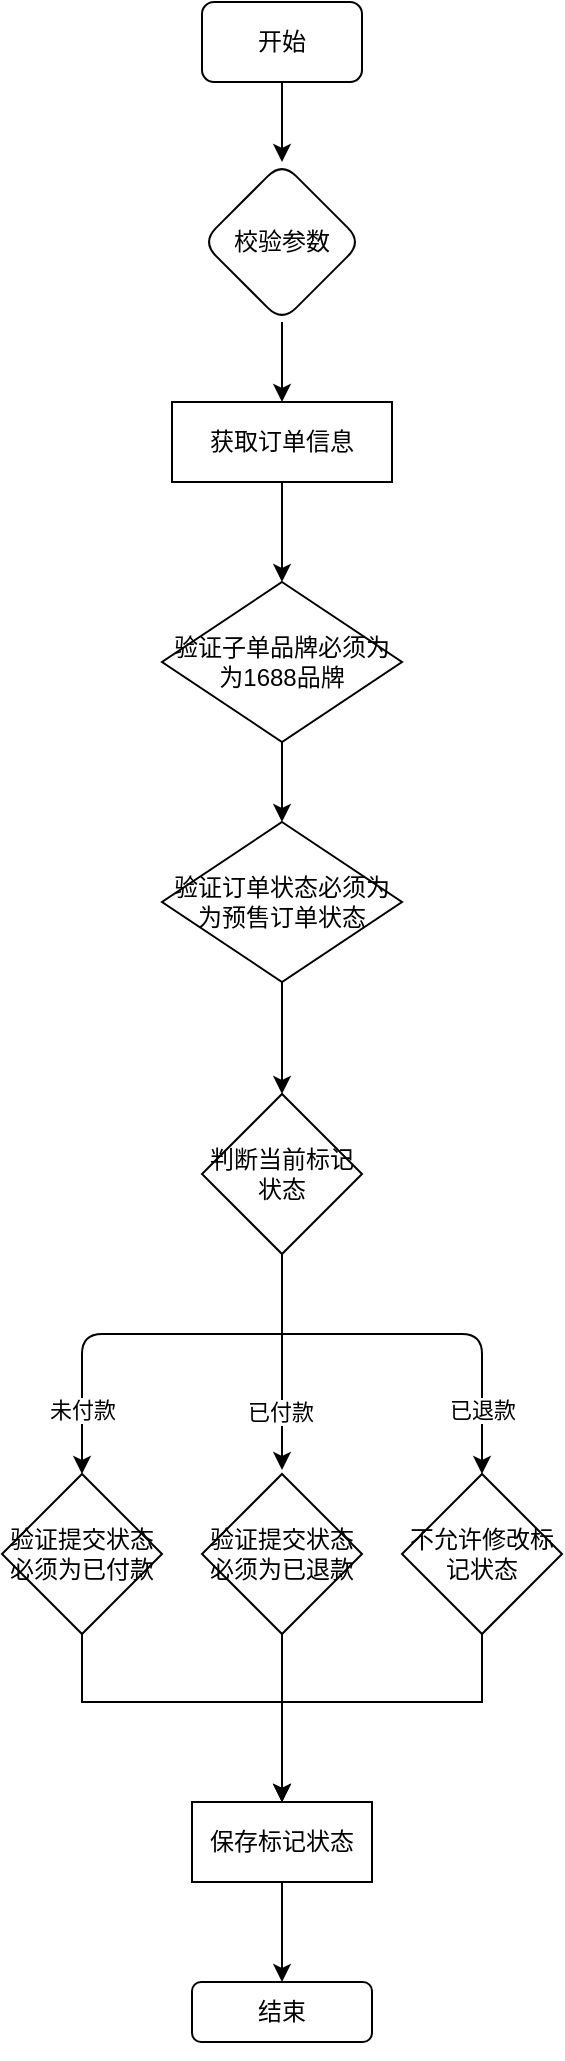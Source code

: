 <mxfile version="22.1.5" type="github">
  <diagram name="第 1 页" id="8ssVTDq5s0VuUs4Fk0B0">
    <mxGraphModel dx="1114" dy="570" grid="1" gridSize="10" guides="1" tooltips="1" connect="1" arrows="1" fold="1" page="1" pageScale="1" pageWidth="827" pageHeight="1169" math="0" shadow="0">
      <root>
        <mxCell id="0" />
        <mxCell id="1" parent="0" />
        <mxCell id="L8e8LoBa5Zj_JNY19spO-12" value="" style="edgeStyle=orthogonalEdgeStyle;rounded=1;orthogonalLoop=1;jettySize=auto;html=1;" parent="1" source="L8e8LoBa5Zj_JNY19spO-1" target="L8e8LoBa5Zj_JNY19spO-11" edge="1">
          <mxGeometry relative="1" as="geometry" />
        </mxCell>
        <mxCell id="L8e8LoBa5Zj_JNY19spO-1" value="开始" style="rounded=1;whiteSpace=wrap;html=1;" parent="1" vertex="1">
          <mxGeometry x="340" y="10" width="80" height="40" as="geometry" />
        </mxCell>
        <mxCell id="L8e8LoBa5Zj_JNY19spO-14" value="" style="edgeStyle=orthogonalEdgeStyle;rounded=1;orthogonalLoop=1;jettySize=auto;html=1;" parent="1" source="L8e8LoBa5Zj_JNY19spO-11" edge="1">
          <mxGeometry relative="1" as="geometry">
            <mxPoint x="380" y="210" as="targetPoint" />
          </mxGeometry>
        </mxCell>
        <mxCell id="L8e8LoBa5Zj_JNY19spO-11" value="校验参数" style="rhombus;whiteSpace=wrap;html=1;rounded=1;" parent="1" vertex="1">
          <mxGeometry x="340" y="90" width="80" height="80" as="geometry" />
        </mxCell>
        <mxCell id="L8e8LoBa5Zj_JNY19spO-16" value="" style="endArrow=classic;html=1;rounded=1;entryX=0.5;entryY=0;entryDx=0;entryDy=0;" parent="1" target="L8e8LoBa5Zj_JNY19spO-34" edge="1">
          <mxGeometry width="50" height="50" relative="1" as="geometry">
            <mxPoint x="380" y="676" as="sourcePoint" />
            <mxPoint x="480" y="726" as="targetPoint" />
            <Array as="points">
              <mxPoint x="480" y="676" />
            </Array>
          </mxGeometry>
        </mxCell>
        <mxCell id="L8e8LoBa5Zj_JNY19spO-45" value="已退款" style="edgeLabel;html=1;align=center;verticalAlign=middle;resizable=0;points=[];" parent="L8e8LoBa5Zj_JNY19spO-16" vertex="1" connectable="0">
          <mxGeometry x="0.4" y="2" relative="1" as="geometry">
            <mxPoint x="-2" y="19" as="offset" />
          </mxGeometry>
        </mxCell>
        <mxCell id="L8e8LoBa5Zj_JNY19spO-17" value="" style="endArrow=classic;html=1;rounded=1;entryX=0.5;entryY=0;entryDx=0;entryDy=0;" parent="1" target="L8e8LoBa5Zj_JNY19spO-30" edge="1">
          <mxGeometry width="50" height="50" relative="1" as="geometry">
            <mxPoint x="380" y="676" as="sourcePoint" />
            <mxPoint x="280" y="824" as="targetPoint" />
            <Array as="points">
              <mxPoint x="280" y="676" />
            </Array>
          </mxGeometry>
        </mxCell>
        <mxCell id="L8e8LoBa5Zj_JNY19spO-43" value="未付款" style="edgeLabel;html=1;align=center;verticalAlign=middle;resizable=0;points=[];" parent="L8e8LoBa5Zj_JNY19spO-17" vertex="1" connectable="0">
          <mxGeometry x="0.395" relative="1" as="geometry">
            <mxPoint y="19" as="offset" />
          </mxGeometry>
        </mxCell>
        <mxCell id="L8e8LoBa5Zj_JNY19spO-20" value="" style="endArrow=classic;html=1;rounded=1;" parent="1" edge="1">
          <mxGeometry width="50" height="50" relative="1" as="geometry">
            <mxPoint x="380" y="370" as="sourcePoint" />
            <mxPoint x="380" y="420" as="targetPoint" />
          </mxGeometry>
        </mxCell>
        <mxCell id="L8e8LoBa5Zj_JNY19spO-22" value="判断当前标记状态" style="rhombus;whiteSpace=wrap;html=1;direction=south;" parent="1" vertex="1">
          <mxGeometry x="340" y="556" width="80" height="80" as="geometry" />
        </mxCell>
        <mxCell id="L8e8LoBa5Zj_JNY19spO-30" value="验证提交状态必须为已付款" style="rhombus;whiteSpace=wrap;html=1;rounded=0;" parent="1" vertex="1">
          <mxGeometry x="240" y="746" width="80" height="80" as="geometry" />
        </mxCell>
        <mxCell id="L8e8LoBa5Zj_JNY19spO-39" value="" style="edgeStyle=orthogonalEdgeStyle;rounded=0;orthogonalLoop=1;jettySize=auto;html=1;" parent="1" source="L8e8LoBa5Zj_JNY19spO-32" target="L8e8LoBa5Zj_JNY19spO-38" edge="1">
          <mxGeometry relative="1" as="geometry" />
        </mxCell>
        <mxCell id="L8e8LoBa5Zj_JNY19spO-46" value="" style="edgeStyle=orthogonalEdgeStyle;rounded=0;orthogonalLoop=1;jettySize=auto;html=1;exitX=1;exitY=0.5;exitDx=0;exitDy=0;" parent="1" source="L8e8LoBa5Zj_JNY19spO-22" edge="1">
          <mxGeometry relative="1" as="geometry">
            <mxPoint x="380" y="744" as="targetPoint" />
            <Array as="points">
              <mxPoint x="380" y="664" />
              <mxPoint x="380" y="664" />
            </Array>
          </mxGeometry>
        </mxCell>
        <mxCell id="L8e8LoBa5Zj_JNY19spO-47" value="已付款" style="edgeLabel;html=1;align=center;verticalAlign=middle;resizable=0;points=[];" parent="L8e8LoBa5Zj_JNY19spO-46" vertex="1" connectable="0">
          <mxGeometry x="0.463" y="-1" relative="1" as="geometry">
            <mxPoint as="offset" />
          </mxGeometry>
        </mxCell>
        <mxCell id="L8e8LoBa5Zj_JNY19spO-32" value="验证提交状态必须为已退款" style="rhombus;whiteSpace=wrap;html=1;rounded=0;" parent="1" vertex="1">
          <mxGeometry x="340" y="746" width="80" height="80" as="geometry" />
        </mxCell>
        <mxCell id="L8e8LoBa5Zj_JNY19spO-34" value="不允许修改标记状态" style="rhombus;whiteSpace=wrap;html=1;rounded=0;" parent="1" vertex="1">
          <mxGeometry x="440" y="746" width="80" height="80" as="geometry" />
        </mxCell>
        <mxCell id="L8e8LoBa5Zj_JNY19spO-38" value="保存标记状态" style="whiteSpace=wrap;html=1;rounded=0;" parent="1" vertex="1">
          <mxGeometry x="335" y="910" width="90" height="40" as="geometry" />
        </mxCell>
        <mxCell id="L8e8LoBa5Zj_JNY19spO-41" value="" style="edgeStyle=orthogonalEdgeStyle;rounded=0;orthogonalLoop=1;jettySize=auto;html=1;" parent="1" source="L8e8LoBa5Zj_JNY19spO-40" target="L8e8LoBa5Zj_JNY19spO-22" edge="1">
          <mxGeometry relative="1" as="geometry" />
        </mxCell>
        <mxCell id="L8e8LoBa5Zj_JNY19spO-40" value="验证订单状态必须为为预售订单状态" style="rhombus;whiteSpace=wrap;html=1;" parent="1" vertex="1">
          <mxGeometry x="320" y="420" width="120" height="80" as="geometry" />
        </mxCell>
        <mxCell id="L8e8LoBa5Zj_JNY19spO-48" value="" style="endArrow=classic;html=1;rounded=1;" parent="1" edge="1">
          <mxGeometry width="50" height="50" relative="1" as="geometry">
            <mxPoint x="380" y="250" as="sourcePoint" />
            <mxPoint x="380" y="300" as="targetPoint" />
          </mxGeometry>
        </mxCell>
        <mxCell id="L8e8LoBa5Zj_JNY19spO-49" value="验证子单品牌必须为为1688品牌" style="rhombus;whiteSpace=wrap;html=1;" parent="1" vertex="1">
          <mxGeometry x="320" y="300" width="120" height="80" as="geometry" />
        </mxCell>
        <mxCell id="pVyvvOql4PxAlPMc0o3i-1" value="" style="endArrow=classic;html=1;rounded=0;exitX=0.5;exitY=1;exitDx=0;exitDy=0;" edge="1" parent="1" source="L8e8LoBa5Zj_JNY19spO-30">
          <mxGeometry width="50" height="50" relative="1" as="geometry">
            <mxPoint x="280" y="860" as="sourcePoint" />
            <mxPoint x="380" y="910" as="targetPoint" />
            <Array as="points">
              <mxPoint x="280" y="860" />
              <mxPoint x="380" y="860" />
            </Array>
          </mxGeometry>
        </mxCell>
        <mxCell id="pVyvvOql4PxAlPMc0o3i-2" value="" style="endArrow=classic;html=1;rounded=0;exitX=0.5;exitY=1;exitDx=0;exitDy=0;" edge="1" parent="1" source="L8e8LoBa5Zj_JNY19spO-34">
          <mxGeometry width="50" height="50" relative="1" as="geometry">
            <mxPoint x="450" y="920" as="sourcePoint" />
            <mxPoint x="380" y="910" as="targetPoint" />
            <Array as="points">
              <mxPoint x="480" y="860" />
              <mxPoint x="380" y="860" />
            </Array>
          </mxGeometry>
        </mxCell>
        <mxCell id="pVyvvOql4PxAlPMc0o3i-3" value="" style="endArrow=classic;html=1;rounded=0;exitX=0.5;exitY=1;exitDx=0;exitDy=0;" edge="1" parent="1" source="pVyvvOql4PxAlPMc0o3i-4">
          <mxGeometry width="50" height="50" relative="1" as="geometry">
            <mxPoint x="390" y="950" as="sourcePoint" />
            <mxPoint x="380" y="1030" as="targetPoint" />
          </mxGeometry>
        </mxCell>
        <mxCell id="pVyvvOql4PxAlPMc0o3i-5" value="获取订单信息" style="rounded=0;whiteSpace=wrap;html=1;" vertex="1" parent="1">
          <mxGeometry x="325" y="210" width="110" height="40" as="geometry" />
        </mxCell>
        <mxCell id="pVyvvOql4PxAlPMc0o3i-6" value="" style="endArrow=classic;html=1;rounded=0;exitX=0.5;exitY=1;exitDx=0;exitDy=0;" edge="1" parent="1" source="L8e8LoBa5Zj_JNY19spO-38" target="pVyvvOql4PxAlPMc0o3i-4">
          <mxGeometry width="50" height="50" relative="1" as="geometry">
            <mxPoint x="380" y="950" as="sourcePoint" />
            <mxPoint x="380" y="1030" as="targetPoint" />
          </mxGeometry>
        </mxCell>
        <mxCell id="pVyvvOql4PxAlPMc0o3i-4" value="结束" style="rounded=1;whiteSpace=wrap;html=1;" vertex="1" parent="1">
          <mxGeometry x="335" y="1000" width="90" height="30" as="geometry" />
        </mxCell>
      </root>
    </mxGraphModel>
  </diagram>
</mxfile>
